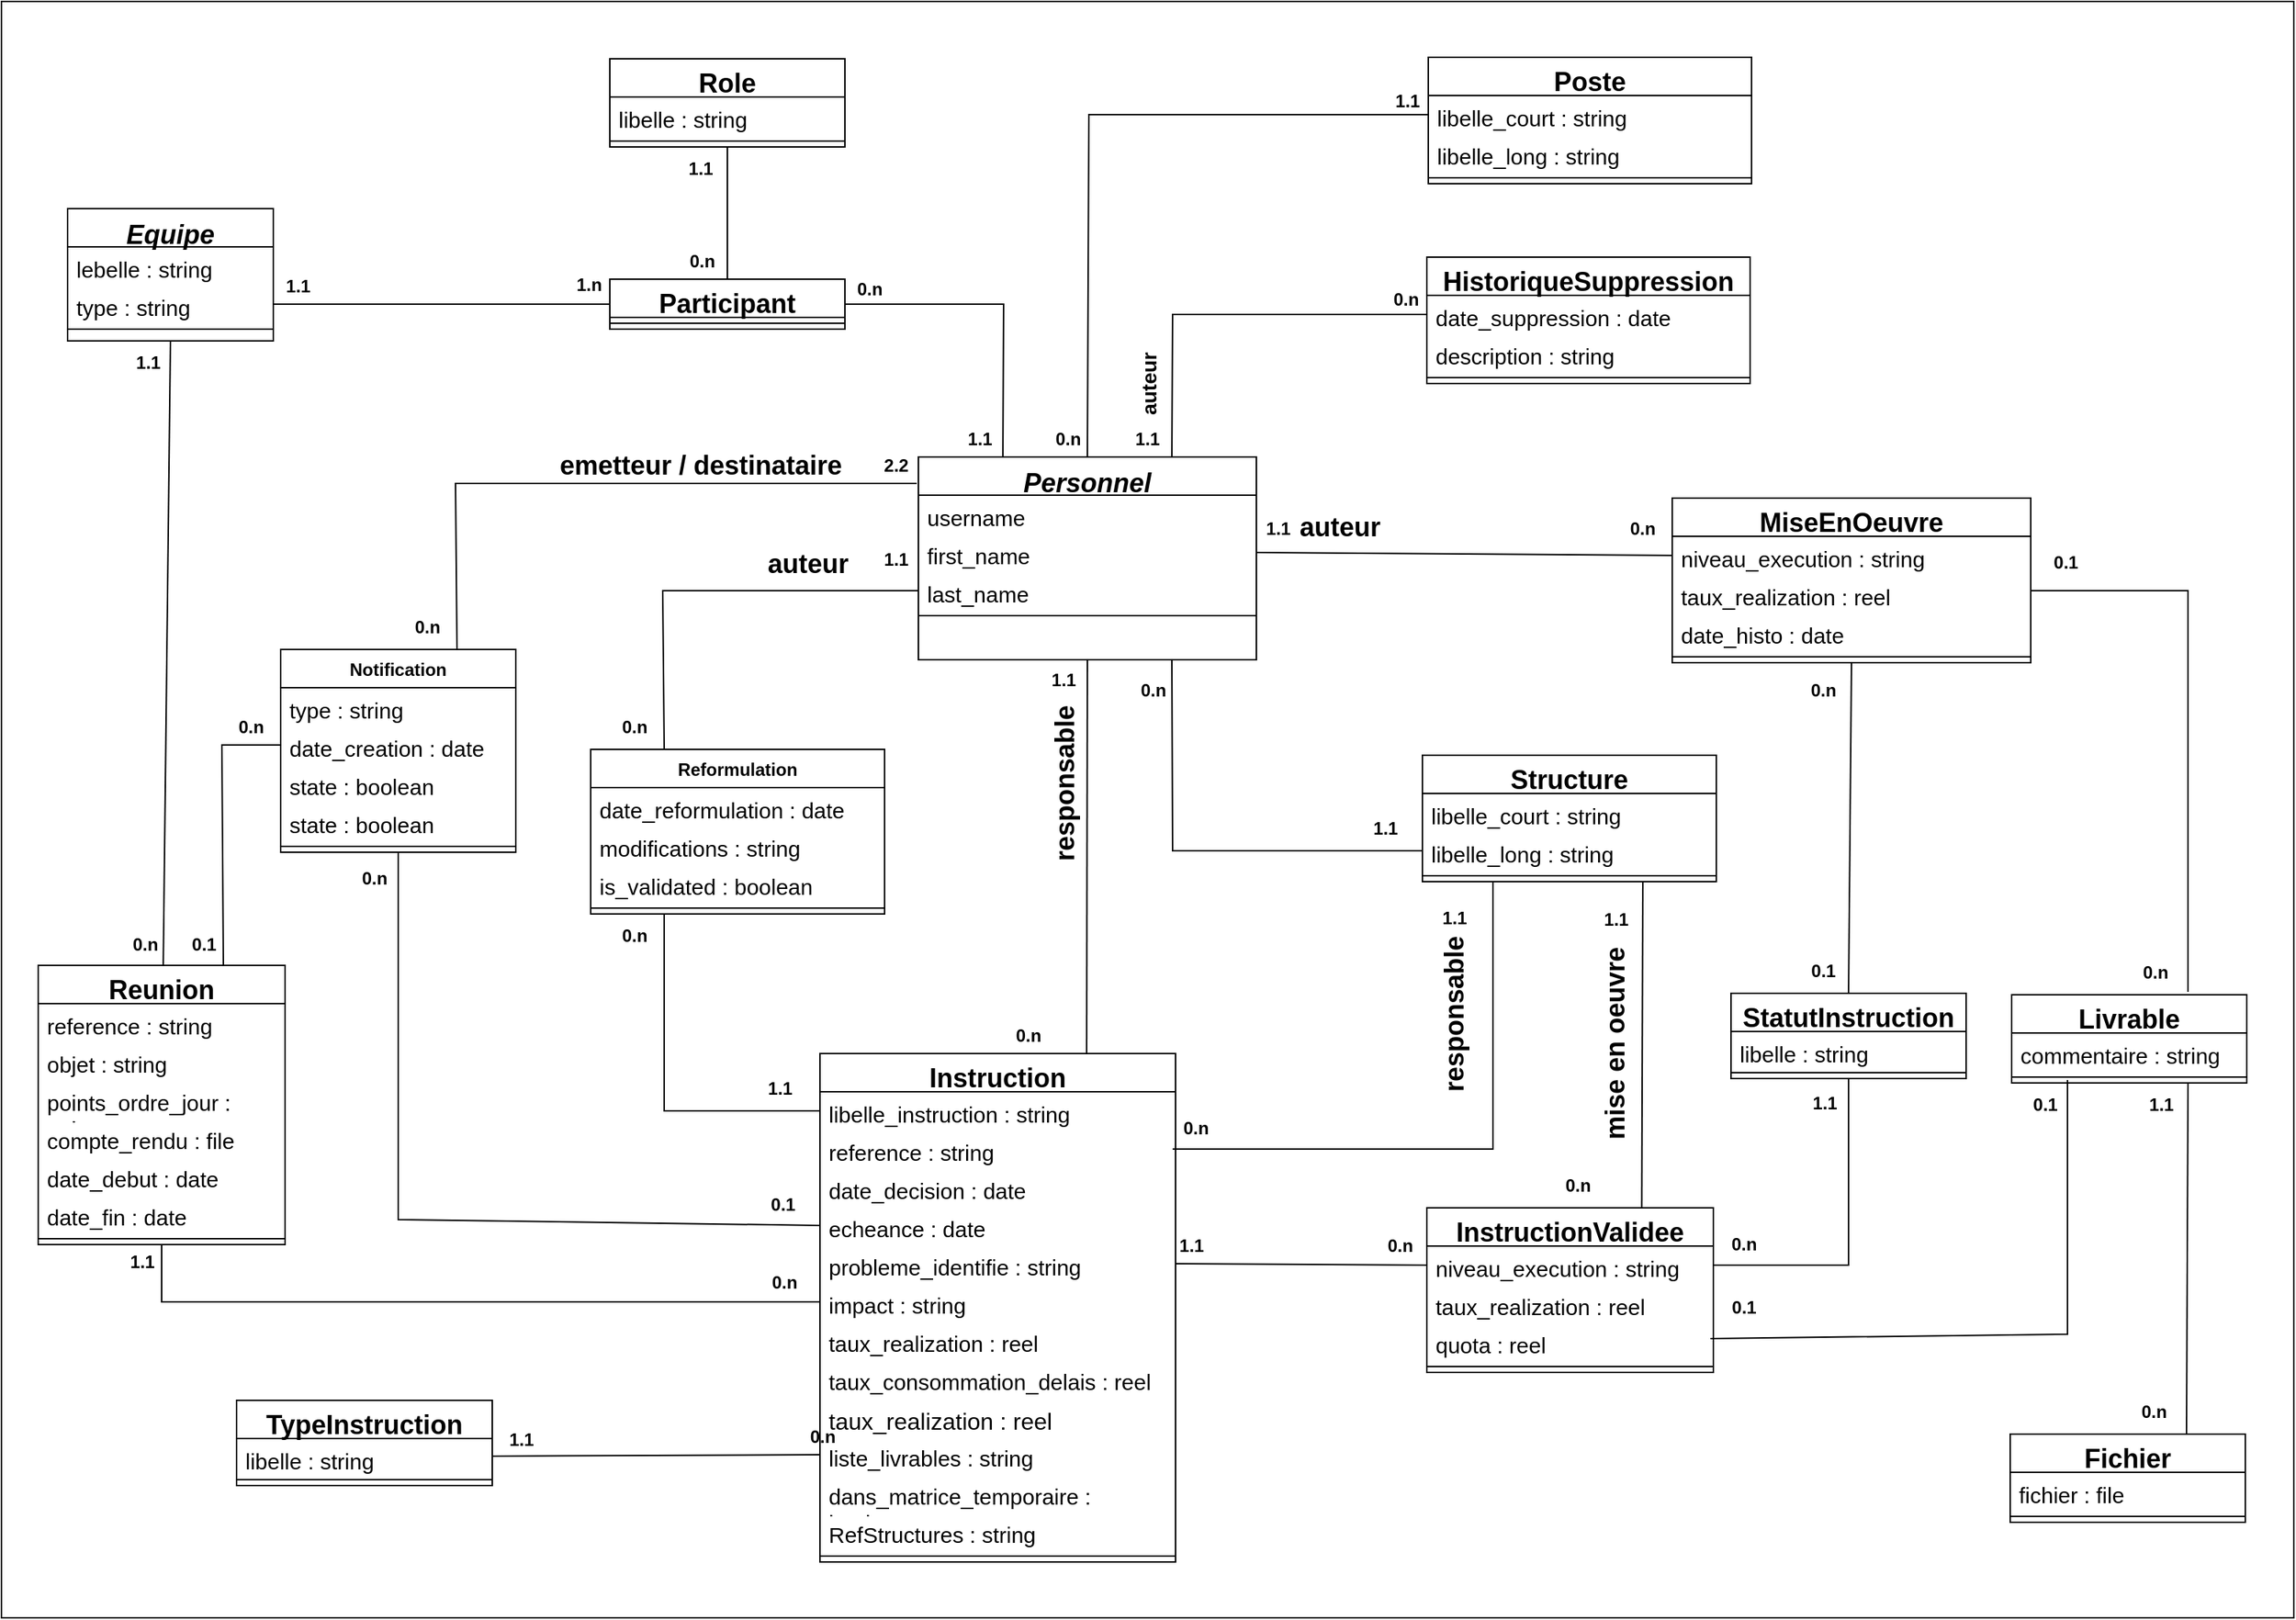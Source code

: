 <mxfile version="24.7.17">
  <diagram id="C5RBs43oDa-KdzZeNtuy" name="Page-1">
    <mxGraphModel dx="809" dy="453" grid="1" gridSize="10" guides="1" tooltips="1" connect="1" arrows="1" fold="1" page="1" pageScale="1" pageWidth="3300" pageHeight="4681" math="0" shadow="0">
      <root>
        <mxCell id="WIyWlLk6GJQsqaUBKTNV-0" />
        <mxCell id="WIyWlLk6GJQsqaUBKTNV-1" parent="WIyWlLk6GJQsqaUBKTNV-0" />
        <mxCell id="-a_JBFkdTe1gn5dEIn_v-35" value="" style="rounded=0;whiteSpace=wrap;html=1;" vertex="1" parent="WIyWlLk6GJQsqaUBKTNV-1">
          <mxGeometry x="780" y="220" width="1560" height="1100" as="geometry" />
        </mxCell>
        <mxCell id="-a_JBFkdTe1gn5dEIn_v-36" value="Personnel" style="swimlane;fontStyle=3;align=center;verticalAlign=top;childLayout=stackLayout;horizontal=1;startSize=26;horizontalStack=0;resizeParent=1;resizeLast=0;collapsible=1;marginBottom=0;rounded=0;shadow=0;strokeWidth=1;fontSize=18;" vertex="1" parent="WIyWlLk6GJQsqaUBKTNV-1">
          <mxGeometry x="1404" y="530" width="230" height="138" as="geometry">
            <mxRectangle x="230" y="140" width="160" height="26" as="alternateBounds" />
          </mxGeometry>
        </mxCell>
        <mxCell id="-a_JBFkdTe1gn5dEIn_v-37" value="username" style="text;align=left;verticalAlign=top;spacingLeft=4;spacingRight=4;overflow=hidden;rotatable=0;points=[[0,0.5],[1,0.5]];portConstraint=eastwest;fontSize=15;" vertex="1" parent="-a_JBFkdTe1gn5dEIn_v-36">
          <mxGeometry y="26" width="230" height="26" as="geometry" />
        </mxCell>
        <mxCell id="-a_JBFkdTe1gn5dEIn_v-38" value="first_name" style="text;align=left;verticalAlign=top;spacingLeft=4;spacingRight=4;overflow=hidden;rotatable=0;points=[[0,0.5],[1,0.5]];portConstraint=eastwest;rounded=0;shadow=0;html=0;fontSize=15;" vertex="1" parent="-a_JBFkdTe1gn5dEIn_v-36">
          <mxGeometry y="52" width="230" height="26" as="geometry" />
        </mxCell>
        <mxCell id="-a_JBFkdTe1gn5dEIn_v-39" value="last_name" style="text;align=left;verticalAlign=top;spacingLeft=4;spacingRight=4;overflow=hidden;rotatable=0;points=[[0,0.5],[1,0.5]];portConstraint=eastwest;rounded=0;shadow=0;html=0;fontSize=15;" vertex="1" parent="-a_JBFkdTe1gn5dEIn_v-36">
          <mxGeometry y="78" width="230" height="26" as="geometry" />
        </mxCell>
        <mxCell id="-a_JBFkdTe1gn5dEIn_v-40" value="" style="line;html=1;strokeWidth=1;align=left;verticalAlign=middle;spacingTop=-1;spacingLeft=3;spacingRight=3;rotatable=0;labelPosition=right;points=[];portConstraint=eastwest;" vertex="1" parent="-a_JBFkdTe1gn5dEIn_v-36">
          <mxGeometry y="104" width="230" height="8" as="geometry" />
        </mxCell>
        <mxCell id="-a_JBFkdTe1gn5dEIn_v-41" value="Equipe" style="swimlane;fontStyle=3;align=center;verticalAlign=top;childLayout=stackLayout;horizontal=1;startSize=26;horizontalStack=0;resizeParent=1;resizeLast=0;collapsible=1;marginBottom=0;rounded=0;shadow=0;strokeWidth=1;fontSize=18;" vertex="1" parent="WIyWlLk6GJQsqaUBKTNV-1">
          <mxGeometry x="825" y="361" width="140" height="90" as="geometry">
            <mxRectangle x="230" y="140" width="160" height="26" as="alternateBounds" />
          </mxGeometry>
        </mxCell>
        <mxCell id="-a_JBFkdTe1gn5dEIn_v-42" value="lebelle : string" style="text;align=left;verticalAlign=top;spacingLeft=4;spacingRight=4;overflow=hidden;rotatable=0;points=[[0,0.5],[1,0.5]];portConstraint=eastwest;fontSize=15;" vertex="1" parent="-a_JBFkdTe1gn5dEIn_v-41">
          <mxGeometry y="26" width="140" height="26" as="geometry" />
        </mxCell>
        <mxCell id="-a_JBFkdTe1gn5dEIn_v-43" value="type : string" style="text;align=left;verticalAlign=top;spacingLeft=4;spacingRight=4;overflow=hidden;rotatable=0;points=[[0,0.5],[1,0.5]];portConstraint=eastwest;rounded=0;shadow=0;html=0;fontSize=15;" vertex="1" parent="-a_JBFkdTe1gn5dEIn_v-41">
          <mxGeometry y="52" width="140" height="26" as="geometry" />
        </mxCell>
        <mxCell id="-a_JBFkdTe1gn5dEIn_v-44" value="" style="line;html=1;strokeWidth=1;align=left;verticalAlign=middle;spacingTop=-1;spacingLeft=3;spacingRight=3;rotatable=0;labelPosition=right;points=[];portConstraint=eastwest;" vertex="1" parent="-a_JBFkdTe1gn5dEIn_v-41">
          <mxGeometry y="78" width="140" height="8" as="geometry" />
        </mxCell>
        <mxCell id="-a_JBFkdTe1gn5dEIn_v-45" value="&lt;font style=&quot;font-size: 18px;&quot;&gt;Reunion&lt;/font&gt;" style="swimlane;fontStyle=1;align=center;verticalAlign=top;childLayout=stackLayout;horizontal=1;startSize=26;horizontalStack=0;resizeParent=1;resizeParentMax=0;resizeLast=0;collapsible=1;marginBottom=0;whiteSpace=wrap;html=1;" vertex="1" parent="WIyWlLk6GJQsqaUBKTNV-1">
          <mxGeometry x="805" y="876" width="168" height="190" as="geometry" />
        </mxCell>
        <mxCell id="-a_JBFkdTe1gn5dEIn_v-46" value="&lt;font style=&quot;font-size: 15px;&quot;&gt;reference : string&lt;/font&gt;" style="text;strokeColor=none;fillColor=none;align=left;verticalAlign=top;spacingLeft=4;spacingRight=4;overflow=hidden;rotatable=0;points=[[0,0.5],[1,0.5]];portConstraint=eastwest;whiteSpace=wrap;html=1;" vertex="1" parent="-a_JBFkdTe1gn5dEIn_v-45">
          <mxGeometry y="26" width="168" height="26" as="geometry" />
        </mxCell>
        <mxCell id="-a_JBFkdTe1gn5dEIn_v-47" value="&lt;font style=&quot;font-size: 15px;&quot;&gt;objet : string&lt;/font&gt;" style="text;strokeColor=none;fillColor=none;align=left;verticalAlign=top;spacingLeft=4;spacingRight=4;overflow=hidden;rotatable=0;points=[[0,0.5],[1,0.5]];portConstraint=eastwest;whiteSpace=wrap;html=1;" vertex="1" parent="-a_JBFkdTe1gn5dEIn_v-45">
          <mxGeometry y="52" width="168" height="26" as="geometry" />
        </mxCell>
        <mxCell id="-a_JBFkdTe1gn5dEIn_v-48" value="&lt;font style=&quot;font-size: 15px;&quot;&gt;points_ordre_jour : string&lt;/font&gt;" style="text;strokeColor=none;fillColor=none;align=left;verticalAlign=top;spacingLeft=4;spacingRight=4;overflow=hidden;rotatable=0;points=[[0,0.5],[1,0.5]];portConstraint=eastwest;whiteSpace=wrap;html=1;" vertex="1" parent="-a_JBFkdTe1gn5dEIn_v-45">
          <mxGeometry y="78" width="168" height="26" as="geometry" />
        </mxCell>
        <mxCell id="-a_JBFkdTe1gn5dEIn_v-49" value="&lt;font style=&quot;font-size: 15px;&quot;&gt;compte_rendu : file&lt;/font&gt;" style="text;strokeColor=none;fillColor=none;align=left;verticalAlign=top;spacingLeft=4;spacingRight=4;overflow=hidden;rotatable=0;points=[[0,0.5],[1,0.5]];portConstraint=eastwest;whiteSpace=wrap;html=1;" vertex="1" parent="-a_JBFkdTe1gn5dEIn_v-45">
          <mxGeometry y="104" width="168" height="26" as="geometry" />
        </mxCell>
        <mxCell id="-a_JBFkdTe1gn5dEIn_v-50" value="&lt;font style=&quot;font-size: 15px;&quot;&gt;date_debut : date&lt;/font&gt;" style="text;strokeColor=none;fillColor=none;align=left;verticalAlign=top;spacingLeft=4;spacingRight=4;overflow=hidden;rotatable=0;points=[[0,0.5],[1,0.5]];portConstraint=eastwest;whiteSpace=wrap;html=1;" vertex="1" parent="-a_JBFkdTe1gn5dEIn_v-45">
          <mxGeometry y="130" width="168" height="26" as="geometry" />
        </mxCell>
        <mxCell id="-a_JBFkdTe1gn5dEIn_v-51" value="&lt;font style=&quot;font-size: 15px;&quot;&gt;date_fin : date&lt;/font&gt;" style="text;strokeColor=none;fillColor=none;align=left;verticalAlign=top;spacingLeft=4;spacingRight=4;overflow=hidden;rotatable=0;points=[[0,0.5],[1,0.5]];portConstraint=eastwest;whiteSpace=wrap;html=1;" vertex="1" parent="-a_JBFkdTe1gn5dEIn_v-45">
          <mxGeometry y="156" width="168" height="26" as="geometry" />
        </mxCell>
        <mxCell id="-a_JBFkdTe1gn5dEIn_v-52" value="" style="line;strokeWidth=1;fillColor=none;align=left;verticalAlign=middle;spacingTop=-1;spacingLeft=3;spacingRight=3;rotatable=0;labelPosition=right;points=[];portConstraint=eastwest;strokeColor=inherit;" vertex="1" parent="-a_JBFkdTe1gn5dEIn_v-45">
          <mxGeometry y="182" width="168" height="8" as="geometry" />
        </mxCell>
        <mxCell id="-a_JBFkdTe1gn5dEIn_v-53" value="&lt;font style=&quot;font-size: 18px;&quot;&gt;TypeInstruction&lt;/font&gt;" style="swimlane;fontStyle=1;align=center;verticalAlign=top;childLayout=stackLayout;horizontal=1;startSize=26;horizontalStack=0;resizeParent=1;resizeParentMax=0;resizeLast=0;collapsible=1;marginBottom=0;whiteSpace=wrap;html=1;" vertex="1" parent="WIyWlLk6GJQsqaUBKTNV-1">
          <mxGeometry x="940" y="1172" width="174" height="58" as="geometry" />
        </mxCell>
        <mxCell id="-a_JBFkdTe1gn5dEIn_v-54" value="&lt;font style=&quot;font-size: 15px;&quot;&gt;libelle : string&lt;/font&gt;" style="text;strokeColor=none;fillColor=none;align=left;verticalAlign=top;spacingLeft=4;spacingRight=4;overflow=hidden;rotatable=0;points=[[0,0.5],[1,0.5]];portConstraint=eastwest;whiteSpace=wrap;html=1;" vertex="1" parent="-a_JBFkdTe1gn5dEIn_v-53">
          <mxGeometry y="26" width="174" height="24" as="geometry" />
        </mxCell>
        <mxCell id="-a_JBFkdTe1gn5dEIn_v-55" value="" style="line;strokeWidth=1;fillColor=none;align=left;verticalAlign=middle;spacingTop=-1;spacingLeft=3;spacingRight=3;rotatable=0;labelPosition=right;points=[];portConstraint=eastwest;strokeColor=inherit;" vertex="1" parent="-a_JBFkdTe1gn5dEIn_v-53">
          <mxGeometry y="50" width="174" height="8" as="geometry" />
        </mxCell>
        <mxCell id="-a_JBFkdTe1gn5dEIn_v-56" value="&lt;font style=&quot;font-size: 18px;&quot;&gt;StatutInstruction&lt;/font&gt;" style="swimlane;fontStyle=1;align=center;verticalAlign=top;childLayout=stackLayout;horizontal=1;startSize=26;horizontalStack=0;resizeParent=1;resizeParentMax=0;resizeLast=0;collapsible=1;marginBottom=0;whiteSpace=wrap;html=1;" vertex="1" parent="WIyWlLk6GJQsqaUBKTNV-1">
          <mxGeometry x="1957" y="895" width="160" height="58" as="geometry" />
        </mxCell>
        <mxCell id="-a_JBFkdTe1gn5dEIn_v-57" value="&lt;font style=&quot;font-size: 15px;&quot;&gt;libelle : string&lt;/font&gt;" style="text;strokeColor=none;fillColor=none;align=left;verticalAlign=top;spacingLeft=4;spacingRight=4;overflow=hidden;rotatable=0;points=[[0,0.5],[1,0.5]];portConstraint=eastwest;whiteSpace=wrap;html=1;" vertex="1" parent="-a_JBFkdTe1gn5dEIn_v-56">
          <mxGeometry y="26" width="160" height="24" as="geometry" />
        </mxCell>
        <mxCell id="-a_JBFkdTe1gn5dEIn_v-58" value="" style="line;strokeWidth=1;fillColor=none;align=left;verticalAlign=middle;spacingTop=-1;spacingLeft=3;spacingRight=3;rotatable=0;labelPosition=right;points=[];portConstraint=eastwest;strokeColor=inherit;" vertex="1" parent="-a_JBFkdTe1gn5dEIn_v-56">
          <mxGeometry y="50" width="160" height="8" as="geometry" />
        </mxCell>
        <mxCell id="-a_JBFkdTe1gn5dEIn_v-59" value="Notification" style="swimlane;fontStyle=1;align=center;verticalAlign=top;childLayout=stackLayout;horizontal=1;startSize=26;horizontalStack=0;resizeParent=1;resizeParentMax=0;resizeLast=0;collapsible=1;marginBottom=0;whiteSpace=wrap;html=1;" vertex="1" parent="WIyWlLk6GJQsqaUBKTNV-1">
          <mxGeometry x="970" y="661" width="160" height="138" as="geometry" />
        </mxCell>
        <mxCell id="-a_JBFkdTe1gn5dEIn_v-60" value="&lt;font style=&quot;font-size: 15px;&quot;&gt;type : string&lt;/font&gt;" style="text;strokeColor=none;fillColor=none;align=left;verticalAlign=top;spacingLeft=4;spacingRight=4;overflow=hidden;rotatable=0;points=[[0,0.5],[1,0.5]];portConstraint=eastwest;whiteSpace=wrap;html=1;" vertex="1" parent="-a_JBFkdTe1gn5dEIn_v-59">
          <mxGeometry y="26" width="160" height="26" as="geometry" />
        </mxCell>
        <mxCell id="-a_JBFkdTe1gn5dEIn_v-61" value="&lt;font style=&quot;font-size: 15px;&quot;&gt;date_creation : date&lt;/font&gt;" style="text;strokeColor=none;fillColor=none;align=left;verticalAlign=top;spacingLeft=4;spacingRight=4;overflow=hidden;rotatable=0;points=[[0,0.5],[1,0.5]];portConstraint=eastwest;whiteSpace=wrap;html=1;" vertex="1" parent="-a_JBFkdTe1gn5dEIn_v-59">
          <mxGeometry y="52" width="160" height="26" as="geometry" />
        </mxCell>
        <mxCell id="-a_JBFkdTe1gn5dEIn_v-62" value="&lt;font style=&quot;font-size: 15px;&quot;&gt;state : boolean&lt;/font&gt;" style="text;strokeColor=none;fillColor=none;align=left;verticalAlign=top;spacingLeft=4;spacingRight=4;overflow=hidden;rotatable=0;points=[[0,0.5],[1,0.5]];portConstraint=eastwest;whiteSpace=wrap;html=1;" vertex="1" parent="-a_JBFkdTe1gn5dEIn_v-59">
          <mxGeometry y="78" width="160" height="26" as="geometry" />
        </mxCell>
        <mxCell id="-a_JBFkdTe1gn5dEIn_v-63" value="&lt;font style=&quot;font-size: 15px;&quot;&gt;state : boolean&lt;/font&gt;" style="text;strokeColor=none;fillColor=none;align=left;verticalAlign=top;spacingLeft=4;spacingRight=4;overflow=hidden;rotatable=0;points=[[0,0.5],[1,0.5]];portConstraint=eastwest;whiteSpace=wrap;html=1;" vertex="1" parent="-a_JBFkdTe1gn5dEIn_v-59">
          <mxGeometry y="104" width="160" height="26" as="geometry" />
        </mxCell>
        <mxCell id="-a_JBFkdTe1gn5dEIn_v-64" value="" style="line;strokeWidth=1;fillColor=none;align=left;verticalAlign=middle;spacingTop=-1;spacingLeft=3;spacingRight=3;rotatable=0;labelPosition=right;points=[];portConstraint=eastwest;strokeColor=inherit;" vertex="1" parent="-a_JBFkdTe1gn5dEIn_v-59">
          <mxGeometry y="130" width="160" height="8" as="geometry" />
        </mxCell>
        <mxCell id="-a_JBFkdTe1gn5dEIn_v-65" value="Reformulation" style="swimlane;fontStyle=1;align=center;verticalAlign=top;childLayout=stackLayout;horizontal=1;startSize=26;horizontalStack=0;resizeParent=1;resizeParentMax=0;resizeLast=0;collapsible=1;marginBottom=0;whiteSpace=wrap;html=1;" vertex="1" parent="WIyWlLk6GJQsqaUBKTNV-1">
          <mxGeometry x="1181" y="729" width="200" height="112" as="geometry" />
        </mxCell>
        <mxCell id="-a_JBFkdTe1gn5dEIn_v-66" value="&lt;font style=&quot;font-size: 15px;&quot;&gt;date_reformulation : date&lt;/font&gt;" style="text;strokeColor=none;fillColor=none;align=left;verticalAlign=top;spacingLeft=4;spacingRight=4;overflow=hidden;rotatable=0;points=[[0,0.5],[1,0.5]];portConstraint=eastwest;whiteSpace=wrap;html=1;" vertex="1" parent="-a_JBFkdTe1gn5dEIn_v-65">
          <mxGeometry y="26" width="200" height="26" as="geometry" />
        </mxCell>
        <mxCell id="-a_JBFkdTe1gn5dEIn_v-67" value="&lt;font style=&quot;font-size: 15px;&quot;&gt;modifications : string&lt;/font&gt;" style="text;strokeColor=none;fillColor=none;align=left;verticalAlign=top;spacingLeft=4;spacingRight=4;overflow=hidden;rotatable=0;points=[[0,0.5],[1,0.5]];portConstraint=eastwest;whiteSpace=wrap;html=1;" vertex="1" parent="-a_JBFkdTe1gn5dEIn_v-65">
          <mxGeometry y="52" width="200" height="26" as="geometry" />
        </mxCell>
        <mxCell id="-a_JBFkdTe1gn5dEIn_v-68" value="&lt;font style=&quot;font-size: 15px;&quot;&gt;is_validated : boolean&lt;/font&gt;" style="text;strokeColor=none;fillColor=none;align=left;verticalAlign=top;spacingLeft=4;spacingRight=4;overflow=hidden;rotatable=0;points=[[0,0.5],[1,0.5]];portConstraint=eastwest;whiteSpace=wrap;html=1;" vertex="1" parent="-a_JBFkdTe1gn5dEIn_v-65">
          <mxGeometry y="78" width="200" height="26" as="geometry" />
        </mxCell>
        <mxCell id="-a_JBFkdTe1gn5dEIn_v-69" value="" style="line;strokeWidth=1;fillColor=none;align=left;verticalAlign=middle;spacingTop=-1;spacingLeft=3;spacingRight=3;rotatable=0;labelPosition=right;points=[];portConstraint=eastwest;strokeColor=inherit;" vertex="1" parent="-a_JBFkdTe1gn5dEIn_v-65">
          <mxGeometry y="104" width="200" height="8" as="geometry" />
        </mxCell>
        <mxCell id="-a_JBFkdTe1gn5dEIn_v-70" value="&lt;font style=&quot;font-size: 18px;&quot;&gt;Instruction&lt;/font&gt;" style="swimlane;fontStyle=1;align=center;verticalAlign=top;childLayout=stackLayout;horizontal=1;startSize=26;horizontalStack=0;resizeParent=1;resizeParentMax=0;resizeLast=0;collapsible=1;marginBottom=0;whiteSpace=wrap;html=1;" vertex="1" parent="WIyWlLk6GJQsqaUBKTNV-1">
          <mxGeometry x="1337" y="936" width="242" height="346" as="geometry" />
        </mxCell>
        <mxCell id="-a_JBFkdTe1gn5dEIn_v-71" value="&lt;font style=&quot;font-size: 15px;&quot;&gt;libelle_instruction : string&lt;/font&gt;" style="text;strokeColor=none;fillColor=none;align=left;verticalAlign=top;spacingLeft=4;spacingRight=4;overflow=hidden;rotatable=0;points=[[0,0.5],[1,0.5]];portConstraint=eastwest;whiteSpace=wrap;html=1;" vertex="1" parent="-a_JBFkdTe1gn5dEIn_v-70">
          <mxGeometry y="26" width="242" height="26" as="geometry" />
        </mxCell>
        <mxCell id="-a_JBFkdTe1gn5dEIn_v-72" value="&lt;font style=&quot;font-size: 15px;&quot;&gt;reference : string&lt;/font&gt;" style="text;strokeColor=none;fillColor=none;align=left;verticalAlign=top;spacingLeft=4;spacingRight=4;overflow=hidden;rotatable=0;points=[[0,0.5],[1,0.5]];portConstraint=eastwest;whiteSpace=wrap;html=1;" vertex="1" parent="-a_JBFkdTe1gn5dEIn_v-70">
          <mxGeometry y="52" width="242" height="26" as="geometry" />
        </mxCell>
        <mxCell id="-a_JBFkdTe1gn5dEIn_v-73" value="&lt;font style=&quot;font-size: 15px;&quot;&gt;date_decision : date&lt;/font&gt;" style="text;strokeColor=none;fillColor=none;align=left;verticalAlign=top;spacingLeft=4;spacingRight=4;overflow=hidden;rotatable=0;points=[[0,0.5],[1,0.5]];portConstraint=eastwest;whiteSpace=wrap;html=1;" vertex="1" parent="-a_JBFkdTe1gn5dEIn_v-70">
          <mxGeometry y="78" width="242" height="26" as="geometry" />
        </mxCell>
        <mxCell id="-a_JBFkdTe1gn5dEIn_v-74" value="&lt;font style=&quot;font-size: 15px;&quot;&gt;echeance : date&lt;/font&gt;" style="text;strokeColor=none;fillColor=none;align=left;verticalAlign=top;spacingLeft=4;spacingRight=4;overflow=hidden;rotatable=0;points=[[0,0.5],[1,0.5]];portConstraint=eastwest;whiteSpace=wrap;html=1;" vertex="1" parent="-a_JBFkdTe1gn5dEIn_v-70">
          <mxGeometry y="104" width="242" height="26" as="geometry" />
        </mxCell>
        <mxCell id="-a_JBFkdTe1gn5dEIn_v-75" value="&lt;font style=&quot;font-size: 15px;&quot;&gt;probleme_identifie : string&lt;/font&gt;" style="text;strokeColor=none;fillColor=none;align=left;verticalAlign=top;spacingLeft=4;spacingRight=4;overflow=hidden;rotatable=0;points=[[0,0.5],[1,0.5]];portConstraint=eastwest;whiteSpace=wrap;html=1;" vertex="1" parent="-a_JBFkdTe1gn5dEIn_v-70">
          <mxGeometry y="130" width="242" height="26" as="geometry" />
        </mxCell>
        <mxCell id="-a_JBFkdTe1gn5dEIn_v-76" value="&lt;font style=&quot;font-size: 15px;&quot;&gt;impact : string&lt;/font&gt;" style="text;strokeColor=none;fillColor=none;align=left;verticalAlign=top;spacingLeft=4;spacingRight=4;overflow=hidden;rotatable=0;points=[[0,0.5],[1,0.5]];portConstraint=eastwest;whiteSpace=wrap;html=1;" vertex="1" parent="-a_JBFkdTe1gn5dEIn_v-70">
          <mxGeometry y="156" width="242" height="26" as="geometry" />
        </mxCell>
        <mxCell id="-a_JBFkdTe1gn5dEIn_v-77" value="&lt;font style=&quot;font-size: 15px;&quot;&gt;taux_realization : reel&lt;/font&gt;" style="text;strokeColor=none;fillColor=none;align=left;verticalAlign=top;spacingLeft=4;spacingRight=4;overflow=hidden;rotatable=0;points=[[0,0.5],[1,0.5]];portConstraint=eastwest;whiteSpace=wrap;html=1;" vertex="1" parent="-a_JBFkdTe1gn5dEIn_v-70">
          <mxGeometry y="182" width="242" height="26" as="geometry" />
        </mxCell>
        <mxCell id="-a_JBFkdTe1gn5dEIn_v-78" value="&lt;font style=&quot;font-size: 15px;&quot;&gt;taux_consommation_delais : reel&lt;/font&gt;" style="text;strokeColor=none;fillColor=none;align=left;verticalAlign=top;spacingLeft=4;spacingRight=4;overflow=hidden;rotatable=0;points=[[0,0.5],[1,0.5]];portConstraint=eastwest;whiteSpace=wrap;html=1;" vertex="1" parent="-a_JBFkdTe1gn5dEIn_v-70">
          <mxGeometry y="208" width="242" height="26" as="geometry" />
        </mxCell>
        <mxCell id="-a_JBFkdTe1gn5dEIn_v-79" value="&lt;font style=&quot;font-size: 16px;&quot;&gt;taux_realization : reel&lt;/font&gt;" style="text;strokeColor=none;fillColor=none;align=left;verticalAlign=top;spacingLeft=4;spacingRight=4;overflow=hidden;rotatable=0;points=[[0,0.5],[1,0.5]];portConstraint=eastwest;whiteSpace=wrap;html=1;" vertex="1" parent="-a_JBFkdTe1gn5dEIn_v-70">
          <mxGeometry y="234" width="242" height="26" as="geometry" />
        </mxCell>
        <mxCell id="-a_JBFkdTe1gn5dEIn_v-80" value="&lt;font style=&quot;font-size: 15px;&quot;&gt;liste_livrables : string&lt;/font&gt;" style="text;strokeColor=none;fillColor=none;align=left;verticalAlign=top;spacingLeft=4;spacingRight=4;overflow=hidden;rotatable=0;points=[[0,0.5],[1,0.5]];portConstraint=eastwest;whiteSpace=wrap;html=1;" vertex="1" parent="-a_JBFkdTe1gn5dEIn_v-70">
          <mxGeometry y="260" width="242" height="26" as="geometry" />
        </mxCell>
        <mxCell id="-a_JBFkdTe1gn5dEIn_v-81" value="&lt;font style=&quot;font-size: 15px;&quot;&gt;dans_matrice_temporaire : boolean&lt;/font&gt;" style="text;strokeColor=none;fillColor=none;align=left;verticalAlign=top;spacingLeft=4;spacingRight=4;overflow=hidden;rotatable=0;points=[[0,0.5],[1,0.5]];portConstraint=eastwest;whiteSpace=wrap;html=1;" vertex="1" parent="-a_JBFkdTe1gn5dEIn_v-70">
          <mxGeometry y="286" width="242" height="26" as="geometry" />
        </mxCell>
        <mxCell id="-a_JBFkdTe1gn5dEIn_v-82" value="&lt;font style=&quot;font-size: 15px;&quot;&gt;RefStructures : string&lt;/font&gt;" style="text;strokeColor=none;fillColor=none;align=left;verticalAlign=top;spacingLeft=4;spacingRight=4;overflow=hidden;rotatable=0;points=[[0,0.5],[1,0.5]];portConstraint=eastwest;whiteSpace=wrap;html=1;" vertex="1" parent="-a_JBFkdTe1gn5dEIn_v-70">
          <mxGeometry y="312" width="242" height="26" as="geometry" />
        </mxCell>
        <mxCell id="-a_JBFkdTe1gn5dEIn_v-83" value="" style="line;strokeWidth=1;fillColor=none;align=left;verticalAlign=middle;spacingTop=-1;spacingLeft=3;spacingRight=3;rotatable=0;labelPosition=right;points=[];portConstraint=eastwest;strokeColor=inherit;" vertex="1" parent="-a_JBFkdTe1gn5dEIn_v-70">
          <mxGeometry y="338" width="242" height="8" as="geometry" />
        </mxCell>
        <mxCell id="-a_JBFkdTe1gn5dEIn_v-84" value="&lt;font style=&quot;font-size: 18px;&quot;&gt;MiseEnOeuvre&lt;/font&gt;" style="swimlane;fontStyle=1;align=center;verticalAlign=top;childLayout=stackLayout;horizontal=1;startSize=26;horizontalStack=0;resizeParent=1;resizeParentMax=0;resizeLast=0;collapsible=1;marginBottom=0;whiteSpace=wrap;html=1;" vertex="1" parent="WIyWlLk6GJQsqaUBKTNV-1">
          <mxGeometry x="1917" y="558" width="244" height="112" as="geometry" />
        </mxCell>
        <mxCell id="-a_JBFkdTe1gn5dEIn_v-85" value="&lt;font style=&quot;font-size: 15px;&quot;&gt;niveau_execution : string&lt;/font&gt;" style="text;strokeColor=none;fillColor=none;align=left;verticalAlign=top;spacingLeft=4;spacingRight=4;overflow=hidden;rotatable=0;points=[[0,0.5],[1,0.5]];portConstraint=eastwest;whiteSpace=wrap;html=1;" vertex="1" parent="-a_JBFkdTe1gn5dEIn_v-84">
          <mxGeometry y="26" width="244" height="26" as="geometry" />
        </mxCell>
        <mxCell id="-a_JBFkdTe1gn5dEIn_v-86" value="&lt;font style=&quot;font-size: 15px;&quot;&gt;taux_realization : reel&lt;/font&gt;" style="text;strokeColor=none;fillColor=none;align=left;verticalAlign=top;spacingLeft=4;spacingRight=4;overflow=hidden;rotatable=0;points=[[0,0.5],[1,0.5]];portConstraint=eastwest;whiteSpace=wrap;html=1;" vertex="1" parent="-a_JBFkdTe1gn5dEIn_v-84">
          <mxGeometry y="52" width="244" height="26" as="geometry" />
        </mxCell>
        <mxCell id="-a_JBFkdTe1gn5dEIn_v-87" value="&lt;font style=&quot;font-size: 15px;&quot;&gt;date_histo : date&lt;/font&gt;" style="text;strokeColor=none;fillColor=none;align=left;verticalAlign=top;spacingLeft=4;spacingRight=4;overflow=hidden;rotatable=0;points=[[0,0.5],[1,0.5]];portConstraint=eastwest;whiteSpace=wrap;html=1;" vertex="1" parent="-a_JBFkdTe1gn5dEIn_v-84">
          <mxGeometry y="78" width="244" height="26" as="geometry" />
        </mxCell>
        <mxCell id="-a_JBFkdTe1gn5dEIn_v-88" value="" style="line;strokeWidth=1;fillColor=none;align=left;verticalAlign=middle;spacingTop=-1;spacingLeft=3;spacingRight=3;rotatable=0;labelPosition=right;points=[];portConstraint=eastwest;strokeColor=inherit;" vertex="1" parent="-a_JBFkdTe1gn5dEIn_v-84">
          <mxGeometry y="104" width="244" height="8" as="geometry" />
        </mxCell>
        <mxCell id="-a_JBFkdTe1gn5dEIn_v-89" value="&lt;font style=&quot;font-size: 18px;&quot;&gt;InstructionValidee&lt;/font&gt;" style="swimlane;fontStyle=1;align=center;verticalAlign=top;childLayout=stackLayout;horizontal=1;startSize=26;horizontalStack=0;resizeParent=1;resizeParentMax=0;resizeLast=0;collapsible=1;marginBottom=0;whiteSpace=wrap;html=1;" vertex="1" parent="WIyWlLk6GJQsqaUBKTNV-1">
          <mxGeometry x="1750" y="1041" width="195" height="112" as="geometry" />
        </mxCell>
        <mxCell id="-a_JBFkdTe1gn5dEIn_v-90" value="&lt;font style=&quot;font-size: 15px;&quot;&gt;niveau_execution : string&lt;/font&gt;" style="text;strokeColor=none;fillColor=none;align=left;verticalAlign=top;spacingLeft=4;spacingRight=4;overflow=hidden;rotatable=0;points=[[0,0.5],[1,0.5]];portConstraint=eastwest;whiteSpace=wrap;html=1;" vertex="1" parent="-a_JBFkdTe1gn5dEIn_v-89">
          <mxGeometry y="26" width="195" height="26" as="geometry" />
        </mxCell>
        <mxCell id="-a_JBFkdTe1gn5dEIn_v-91" value="&lt;font style=&quot;font-size: 15px;&quot;&gt;taux_realization : reel&lt;/font&gt;" style="text;strokeColor=none;fillColor=none;align=left;verticalAlign=top;spacingLeft=4;spacingRight=4;overflow=hidden;rotatable=0;points=[[0,0.5],[1,0.5]];portConstraint=eastwest;whiteSpace=wrap;html=1;" vertex="1" parent="-a_JBFkdTe1gn5dEIn_v-89">
          <mxGeometry y="52" width="195" height="26" as="geometry" />
        </mxCell>
        <mxCell id="-a_JBFkdTe1gn5dEIn_v-92" value="&lt;font style=&quot;font-size: 15px;&quot;&gt;quota : reel&lt;/font&gt;" style="text;strokeColor=none;fillColor=none;align=left;verticalAlign=top;spacingLeft=4;spacingRight=4;overflow=hidden;rotatable=0;points=[[0,0.5],[1,0.5]];portConstraint=eastwest;whiteSpace=wrap;html=1;" vertex="1" parent="-a_JBFkdTe1gn5dEIn_v-89">
          <mxGeometry y="78" width="195" height="26" as="geometry" />
        </mxCell>
        <mxCell id="-a_JBFkdTe1gn5dEIn_v-93" value="" style="line;strokeWidth=1;fillColor=none;align=left;verticalAlign=middle;spacingTop=-1;spacingLeft=3;spacingRight=3;rotatable=0;labelPosition=right;points=[];portConstraint=eastwest;strokeColor=inherit;" vertex="1" parent="-a_JBFkdTe1gn5dEIn_v-89">
          <mxGeometry y="104" width="195" height="8" as="geometry" />
        </mxCell>
        <mxCell id="-a_JBFkdTe1gn5dEIn_v-94" value="&lt;font style=&quot;font-size: 18px;&quot;&gt;Participant&lt;/font&gt;" style="swimlane;fontStyle=1;align=center;verticalAlign=top;childLayout=stackLayout;horizontal=1;startSize=26;horizontalStack=0;resizeParent=1;resizeParentMax=0;resizeLast=0;collapsible=1;marginBottom=0;whiteSpace=wrap;html=1;" vertex="1" parent="WIyWlLk6GJQsqaUBKTNV-1">
          <mxGeometry x="1194" y="409" width="160" height="34" as="geometry" />
        </mxCell>
        <mxCell id="-a_JBFkdTe1gn5dEIn_v-95" value="" style="line;strokeWidth=1;fillColor=none;align=left;verticalAlign=middle;spacingTop=-1;spacingLeft=3;spacingRight=3;rotatable=0;labelPosition=right;points=[];portConstraint=eastwest;strokeColor=inherit;" vertex="1" parent="-a_JBFkdTe1gn5dEIn_v-94">
          <mxGeometry y="26" width="160" height="8" as="geometry" />
        </mxCell>
        <mxCell id="-a_JBFkdTe1gn5dEIn_v-96" value="&lt;font style=&quot;font-size: 18px;&quot;&gt;Role&lt;/font&gt;" style="swimlane;fontStyle=1;align=center;verticalAlign=top;childLayout=stackLayout;horizontal=1;startSize=26;horizontalStack=0;resizeParent=1;resizeParentMax=0;resizeLast=0;collapsible=1;marginBottom=0;whiteSpace=wrap;html=1;" vertex="1" parent="WIyWlLk6GJQsqaUBKTNV-1">
          <mxGeometry x="1194" y="259" width="160" height="60" as="geometry" />
        </mxCell>
        <mxCell id="-a_JBFkdTe1gn5dEIn_v-97" value="&lt;font style=&quot;font-size: 15px;&quot;&gt;libelle : string&lt;/font&gt;" style="text;strokeColor=none;fillColor=none;align=left;verticalAlign=top;spacingLeft=4;spacingRight=4;overflow=hidden;rotatable=0;points=[[0,0.5],[1,0.5]];portConstraint=eastwest;whiteSpace=wrap;html=1;" vertex="1" parent="-a_JBFkdTe1gn5dEIn_v-96">
          <mxGeometry y="26" width="160" height="26" as="geometry" />
        </mxCell>
        <mxCell id="-a_JBFkdTe1gn5dEIn_v-98" value="" style="line;strokeWidth=1;fillColor=none;align=left;verticalAlign=middle;spacingTop=-1;spacingLeft=3;spacingRight=3;rotatable=0;labelPosition=right;points=[];portConstraint=eastwest;strokeColor=inherit;" vertex="1" parent="-a_JBFkdTe1gn5dEIn_v-96">
          <mxGeometry y="52" width="160" height="8" as="geometry" />
        </mxCell>
        <mxCell id="-a_JBFkdTe1gn5dEIn_v-99" value="&lt;font style=&quot;font-size: 18px;&quot;&gt;Livrable&lt;/font&gt;" style="swimlane;fontStyle=1;align=center;verticalAlign=top;childLayout=stackLayout;horizontal=1;startSize=26;horizontalStack=0;resizeParent=1;resizeParentMax=0;resizeLast=0;collapsible=1;marginBottom=0;whiteSpace=wrap;html=1;" vertex="1" parent="WIyWlLk6GJQsqaUBKTNV-1">
          <mxGeometry x="2148" y="896" width="160" height="60" as="geometry" />
        </mxCell>
        <mxCell id="-a_JBFkdTe1gn5dEIn_v-100" value="&lt;font style=&quot;font-size: 15px;&quot;&gt;commentaire : string&lt;/font&gt;" style="text;strokeColor=none;fillColor=none;align=left;verticalAlign=top;spacingLeft=4;spacingRight=4;overflow=hidden;rotatable=0;points=[[0,0.5],[1,0.5]];portConstraint=eastwest;whiteSpace=wrap;html=1;" vertex="1" parent="-a_JBFkdTe1gn5dEIn_v-99">
          <mxGeometry y="26" width="160" height="26" as="geometry" />
        </mxCell>
        <mxCell id="-a_JBFkdTe1gn5dEIn_v-101" value="" style="line;strokeWidth=1;fillColor=none;align=left;verticalAlign=middle;spacingTop=-1;spacingLeft=3;spacingRight=3;rotatable=0;labelPosition=right;points=[];portConstraint=eastwest;strokeColor=inherit;" vertex="1" parent="-a_JBFkdTe1gn5dEIn_v-99">
          <mxGeometry y="52" width="160" height="8" as="geometry" />
        </mxCell>
        <mxCell id="-a_JBFkdTe1gn5dEIn_v-102" value="&lt;font style=&quot;font-size: 18px;&quot;&gt;Fichier&lt;/font&gt;" style="swimlane;fontStyle=1;align=center;verticalAlign=top;childLayout=stackLayout;horizontal=1;startSize=26;horizontalStack=0;resizeParent=1;resizeParentMax=0;resizeLast=0;collapsible=1;marginBottom=0;whiteSpace=wrap;html=1;" vertex="1" parent="WIyWlLk6GJQsqaUBKTNV-1">
          <mxGeometry x="2147" y="1195" width="160" height="60" as="geometry" />
        </mxCell>
        <mxCell id="-a_JBFkdTe1gn5dEIn_v-103" value="&lt;font style=&quot;font-size: 15px;&quot;&gt;fichier : file&lt;/font&gt;" style="text;strokeColor=none;fillColor=none;align=left;verticalAlign=top;spacingLeft=4;spacingRight=4;overflow=hidden;rotatable=0;points=[[0,0.5],[1,0.5]];portConstraint=eastwest;whiteSpace=wrap;html=1;" vertex="1" parent="-a_JBFkdTe1gn5dEIn_v-102">
          <mxGeometry y="26" width="160" height="26" as="geometry" />
        </mxCell>
        <mxCell id="-a_JBFkdTe1gn5dEIn_v-104" value="" style="line;strokeWidth=1;fillColor=none;align=left;verticalAlign=middle;spacingTop=-1;spacingLeft=3;spacingRight=3;rotatable=0;labelPosition=right;points=[];portConstraint=eastwest;strokeColor=inherit;" vertex="1" parent="-a_JBFkdTe1gn5dEIn_v-102">
          <mxGeometry y="52" width="160" height="8" as="geometry" />
        </mxCell>
        <mxCell id="-a_JBFkdTe1gn5dEIn_v-105" value="&lt;font style=&quot;font-size: 18px;&quot;&gt;Structure&lt;/font&gt;" style="swimlane;fontStyle=1;align=center;verticalAlign=top;childLayout=stackLayout;horizontal=1;startSize=26;horizontalStack=0;resizeParent=1;resizeParentMax=0;resizeLast=0;collapsible=1;marginBottom=0;whiteSpace=wrap;html=1;" vertex="1" parent="WIyWlLk6GJQsqaUBKTNV-1">
          <mxGeometry x="1747" y="733" width="200" height="86" as="geometry" />
        </mxCell>
        <mxCell id="-a_JBFkdTe1gn5dEIn_v-106" value="&lt;font style=&quot;font-size: 15px;&quot;&gt;libelle_court : string&lt;/font&gt;" style="text;strokeColor=none;fillColor=none;align=left;verticalAlign=top;spacingLeft=4;spacingRight=4;overflow=hidden;rotatable=0;points=[[0,0.5],[1,0.5]];portConstraint=eastwest;whiteSpace=wrap;html=1;" vertex="1" parent="-a_JBFkdTe1gn5dEIn_v-105">
          <mxGeometry y="26" width="200" height="26" as="geometry" />
        </mxCell>
        <mxCell id="-a_JBFkdTe1gn5dEIn_v-107" value="&lt;font style=&quot;font-size: 15px;&quot;&gt;libelle_long : string&lt;/font&gt;" style="text;strokeColor=none;fillColor=none;align=left;verticalAlign=top;spacingLeft=4;spacingRight=4;overflow=hidden;rotatable=0;points=[[0,0.5],[1,0.5]];portConstraint=eastwest;whiteSpace=wrap;html=1;" vertex="1" parent="-a_JBFkdTe1gn5dEIn_v-105">
          <mxGeometry y="52" width="200" height="26" as="geometry" />
        </mxCell>
        <mxCell id="-a_JBFkdTe1gn5dEIn_v-108" value="" style="line;strokeWidth=1;fillColor=none;align=left;verticalAlign=middle;spacingTop=-1;spacingLeft=3;spacingRight=3;rotatable=0;labelPosition=right;points=[];portConstraint=eastwest;strokeColor=inherit;" vertex="1" parent="-a_JBFkdTe1gn5dEIn_v-105">
          <mxGeometry y="78" width="200" height="8" as="geometry" />
        </mxCell>
        <mxCell id="-a_JBFkdTe1gn5dEIn_v-109" value="&lt;font style=&quot;font-size: 18px;&quot;&gt;Poste&lt;/font&gt;" style="swimlane;fontStyle=1;align=center;verticalAlign=top;childLayout=stackLayout;horizontal=1;startSize=26;horizontalStack=0;resizeParent=1;resizeParentMax=0;resizeLast=0;collapsible=1;marginBottom=0;whiteSpace=wrap;html=1;" vertex="1" parent="WIyWlLk6GJQsqaUBKTNV-1">
          <mxGeometry x="1751" y="258" width="220" height="86" as="geometry" />
        </mxCell>
        <mxCell id="-a_JBFkdTe1gn5dEIn_v-110" value="&lt;font style=&quot;font-size: 15px;&quot;&gt;libelle_court : string&lt;/font&gt;" style="text;strokeColor=none;fillColor=none;align=left;verticalAlign=top;spacingLeft=4;spacingRight=4;overflow=hidden;rotatable=0;points=[[0,0.5],[1,0.5]];portConstraint=eastwest;whiteSpace=wrap;html=1;" vertex="1" parent="-a_JBFkdTe1gn5dEIn_v-109">
          <mxGeometry y="26" width="220" height="26" as="geometry" />
        </mxCell>
        <mxCell id="-a_JBFkdTe1gn5dEIn_v-111" value="&lt;font style=&quot;font-size: 15px;&quot;&gt;libelle_long : string&lt;/font&gt;" style="text;strokeColor=none;fillColor=none;align=left;verticalAlign=top;spacingLeft=4;spacingRight=4;overflow=hidden;rotatable=0;points=[[0,0.5],[1,0.5]];portConstraint=eastwest;whiteSpace=wrap;html=1;" vertex="1" parent="-a_JBFkdTe1gn5dEIn_v-109">
          <mxGeometry y="52" width="220" height="26" as="geometry" />
        </mxCell>
        <mxCell id="-a_JBFkdTe1gn5dEIn_v-112" value="" style="line;strokeWidth=1;fillColor=none;align=left;verticalAlign=middle;spacingTop=-1;spacingLeft=3;spacingRight=3;rotatable=0;labelPosition=right;points=[];portConstraint=eastwest;strokeColor=inherit;" vertex="1" parent="-a_JBFkdTe1gn5dEIn_v-109">
          <mxGeometry y="78" width="220" height="8" as="geometry" />
        </mxCell>
        <mxCell id="-a_JBFkdTe1gn5dEIn_v-113" value="&lt;font style=&quot;font-size: 18px;&quot;&gt;HistoriqueSuppression&lt;/font&gt;" style="swimlane;fontStyle=1;align=center;verticalAlign=top;childLayout=stackLayout;horizontal=1;startSize=26;horizontalStack=0;resizeParent=1;resizeParentMax=0;resizeLast=0;collapsible=1;marginBottom=0;whiteSpace=wrap;html=1;" vertex="1" parent="WIyWlLk6GJQsqaUBKTNV-1">
          <mxGeometry x="1750" y="394" width="220" height="86" as="geometry" />
        </mxCell>
        <mxCell id="-a_JBFkdTe1gn5dEIn_v-114" value="&lt;font style=&quot;font-size: 15px;&quot;&gt;date_suppression : date&lt;/font&gt;" style="text;strokeColor=none;fillColor=none;align=left;verticalAlign=top;spacingLeft=4;spacingRight=4;overflow=hidden;rotatable=0;points=[[0,0.5],[1,0.5]];portConstraint=eastwest;whiteSpace=wrap;html=1;" vertex="1" parent="-a_JBFkdTe1gn5dEIn_v-113">
          <mxGeometry y="26" width="220" height="26" as="geometry" />
        </mxCell>
        <mxCell id="-a_JBFkdTe1gn5dEIn_v-115" value="&lt;font style=&quot;font-size: 15px;&quot;&gt;description : string&lt;/font&gt;" style="text;strokeColor=none;fillColor=none;align=left;verticalAlign=top;spacingLeft=4;spacingRight=4;overflow=hidden;rotatable=0;points=[[0,0.5],[1,0.5]];portConstraint=eastwest;whiteSpace=wrap;html=1;" vertex="1" parent="-a_JBFkdTe1gn5dEIn_v-113">
          <mxGeometry y="52" width="220" height="26" as="geometry" />
        </mxCell>
        <mxCell id="-a_JBFkdTe1gn5dEIn_v-116" value="" style="line;strokeWidth=1;fillColor=none;align=left;verticalAlign=middle;spacingTop=-1;spacingLeft=3;spacingRight=3;rotatable=0;labelPosition=right;points=[];portConstraint=eastwest;strokeColor=inherit;" vertex="1" parent="-a_JBFkdTe1gn5dEIn_v-113">
          <mxGeometry y="78" width="220" height="8" as="geometry" />
        </mxCell>
        <mxCell id="-a_JBFkdTe1gn5dEIn_v-117" value="" style="endArrow=none;html=1;rounded=0;entryX=0.5;entryY=1;entryDx=0;entryDy=0;" edge="1" parent="WIyWlLk6GJQsqaUBKTNV-1" source="-a_JBFkdTe1gn5dEIn_v-45" target="-a_JBFkdTe1gn5dEIn_v-41">
          <mxGeometry width="50" height="50" relative="1" as="geometry">
            <mxPoint x="896" y="550" as="sourcePoint" />
            <mxPoint x="684" y="477" as="targetPoint" />
          </mxGeometry>
        </mxCell>
        <mxCell id="-a_JBFkdTe1gn5dEIn_v-118" value="" style="endArrow=none;html=1;rounded=0;entryX=0;entryY=0.5;entryDx=0;entryDy=0;exitX=0.75;exitY=0;exitDx=0;exitDy=0;" edge="1" parent="WIyWlLk6GJQsqaUBKTNV-1" source="-a_JBFkdTe1gn5dEIn_v-45" target="-a_JBFkdTe1gn5dEIn_v-61">
          <mxGeometry width="50" height="50" relative="1" as="geometry">
            <mxPoint x="634" y="767" as="sourcePoint" />
            <mxPoint x="684" y="717" as="targetPoint" />
            <Array as="points">
              <mxPoint x="930" y="726" />
            </Array>
          </mxGeometry>
        </mxCell>
        <mxCell id="-a_JBFkdTe1gn5dEIn_v-119" value="" style="endArrow=none;html=1;rounded=0;exitX=0.75;exitY=0;exitDx=0;exitDy=0;entryX=-0.005;entryY=0.13;entryDx=0;entryDy=0;entryPerimeter=0;" edge="1" parent="WIyWlLk6GJQsqaUBKTNV-1" source="-a_JBFkdTe1gn5dEIn_v-59" target="-a_JBFkdTe1gn5dEIn_v-36">
          <mxGeometry width="50" height="50" relative="1" as="geometry">
            <mxPoint x="1044" y="637" as="sourcePoint" />
            <mxPoint x="1094" y="587" as="targetPoint" />
            <Array as="points">
              <mxPoint x="1089" y="548" />
            </Array>
          </mxGeometry>
        </mxCell>
        <mxCell id="-a_JBFkdTe1gn5dEIn_v-120" value="" style="endArrow=none;html=1;rounded=0;entryX=0.5;entryY=1;entryDx=0;entryDy=0;exitX=0.75;exitY=0;exitDx=0;exitDy=0;" edge="1" parent="WIyWlLk6GJQsqaUBKTNV-1" source="-a_JBFkdTe1gn5dEIn_v-70" target="-a_JBFkdTe1gn5dEIn_v-36">
          <mxGeometry width="50" height="50" relative="1" as="geometry">
            <mxPoint x="1424" y="777" as="sourcePoint" />
            <mxPoint x="1474" y="727" as="targetPoint" />
          </mxGeometry>
        </mxCell>
        <mxCell id="-a_JBFkdTe1gn5dEIn_v-121" value="" style="endArrow=none;html=1;rounded=0;exitX=0.75;exitY=1;exitDx=0;exitDy=0;entryX=0;entryY=0.5;entryDx=0;entryDy=0;" edge="1" parent="WIyWlLk6GJQsqaUBKTNV-1" source="-a_JBFkdTe1gn5dEIn_v-36" target="-a_JBFkdTe1gn5dEIn_v-107">
          <mxGeometry width="50" height="50" relative="1" as="geometry">
            <mxPoint x="1724" y="597" as="sourcePoint" />
            <mxPoint x="1764" y="547" as="targetPoint" />
            <Array as="points">
              <mxPoint x="1577" y="798" />
            </Array>
          </mxGeometry>
        </mxCell>
        <mxCell id="-a_JBFkdTe1gn5dEIn_v-122" value="" style="endArrow=none;html=1;rounded=0;exitX=0.75;exitY=0;exitDx=0;exitDy=0;entryX=0;entryY=0.5;entryDx=0;entryDy=0;" edge="1" parent="WIyWlLk6GJQsqaUBKTNV-1" source="-a_JBFkdTe1gn5dEIn_v-36" target="-a_JBFkdTe1gn5dEIn_v-114">
          <mxGeometry width="50" height="50" relative="1" as="geometry">
            <mxPoint x="1574" y="387" as="sourcePoint" />
            <mxPoint x="1624" y="337" as="targetPoint" />
            <Array as="points">
              <mxPoint x="1577" y="433" />
            </Array>
          </mxGeometry>
        </mxCell>
        <mxCell id="-a_JBFkdTe1gn5dEIn_v-123" value="" style="endArrow=none;html=1;rounded=0;exitX=0.5;exitY=0;exitDx=0;exitDy=0;entryX=0;entryY=0.5;entryDx=0;entryDy=0;" edge="1" parent="WIyWlLk6GJQsqaUBKTNV-1" source="-a_JBFkdTe1gn5dEIn_v-36" target="-a_JBFkdTe1gn5dEIn_v-110">
          <mxGeometry width="50" height="50" relative="1" as="geometry">
            <mxPoint x="1574" y="417" as="sourcePoint" />
            <mxPoint x="1624" y="367" as="targetPoint" />
            <Array as="points">
              <mxPoint x="1520" y="297" />
            </Array>
          </mxGeometry>
        </mxCell>
        <mxCell id="-a_JBFkdTe1gn5dEIn_v-124" value="" style="endArrow=none;html=1;rounded=0;entryX=1;entryY=0.5;entryDx=0;entryDy=0;exitX=0.25;exitY=0;exitDx=0;exitDy=0;" edge="1" parent="WIyWlLk6GJQsqaUBKTNV-1" source="-a_JBFkdTe1gn5dEIn_v-36" target="-a_JBFkdTe1gn5dEIn_v-94">
          <mxGeometry width="50" height="50" relative="1" as="geometry">
            <mxPoint x="1454" y="537" as="sourcePoint" />
            <mxPoint x="1394" y="387" as="targetPoint" />
            <Array as="points">
              <mxPoint x="1462" y="426" />
            </Array>
          </mxGeometry>
        </mxCell>
        <mxCell id="-a_JBFkdTe1gn5dEIn_v-125" value="" style="endArrow=none;html=1;rounded=0;entryX=0.5;entryY=1;entryDx=0;entryDy=0;exitX=0.5;exitY=0;exitDx=0;exitDy=0;" edge="1" parent="WIyWlLk6GJQsqaUBKTNV-1" source="-a_JBFkdTe1gn5dEIn_v-94" target="-a_JBFkdTe1gn5dEIn_v-96">
          <mxGeometry width="50" height="50" relative="1" as="geometry">
            <mxPoint x="1384" y="327" as="sourcePoint" />
            <mxPoint x="1434" y="277" as="targetPoint" />
          </mxGeometry>
        </mxCell>
        <mxCell id="-a_JBFkdTe1gn5dEIn_v-126" value="" style="endArrow=none;html=1;rounded=0;exitX=1;exitY=0.5;exitDx=0;exitDy=0;entryX=0;entryY=0.5;entryDx=0;entryDy=0;" edge="1" parent="WIyWlLk6GJQsqaUBKTNV-1" source="-a_JBFkdTe1gn5dEIn_v-43" target="-a_JBFkdTe1gn5dEIn_v-94">
          <mxGeometry width="50" height="50" relative="1" as="geometry">
            <mxPoint x="894" y="317" as="sourcePoint" />
            <mxPoint x="944" y="267" as="targetPoint" />
          </mxGeometry>
        </mxCell>
        <mxCell id="-a_JBFkdTe1gn5dEIn_v-127" value="" style="endArrow=none;html=1;rounded=0;entryX=0.75;entryY=1;entryDx=0;entryDy=0;exitX=0.75;exitY=0;exitDx=0;exitDy=0;" edge="1" parent="WIyWlLk6GJQsqaUBKTNV-1" source="-a_JBFkdTe1gn5dEIn_v-89" target="-a_JBFkdTe1gn5dEIn_v-105">
          <mxGeometry width="50" height="50" relative="1" as="geometry">
            <mxPoint x="1864" y="987" as="sourcePoint" />
            <mxPoint x="1674" y="687" as="targetPoint" />
          </mxGeometry>
        </mxCell>
        <mxCell id="-a_JBFkdTe1gn5dEIn_v-128" value="" style="endArrow=none;html=1;rounded=0;exitX=1;exitY=0.5;exitDx=0;exitDy=0;entryX=0;entryY=0.5;entryDx=0;entryDy=0;" edge="1" parent="WIyWlLk6GJQsqaUBKTNV-1" source="-a_JBFkdTe1gn5dEIn_v-75" target="-a_JBFkdTe1gn5dEIn_v-90">
          <mxGeometry width="50" height="50" relative="1" as="geometry">
            <mxPoint x="1654" y="1187" as="sourcePoint" />
            <mxPoint x="1704" y="1137" as="targetPoint" />
          </mxGeometry>
        </mxCell>
        <mxCell id="-a_JBFkdTe1gn5dEIn_v-129" value="" style="endArrow=none;html=1;rounded=0;entryX=0.5;entryY=1;entryDx=0;entryDy=0;exitX=0;exitY=0.5;exitDx=0;exitDy=0;" edge="1" parent="WIyWlLk6GJQsqaUBKTNV-1" source="-a_JBFkdTe1gn5dEIn_v-76" target="-a_JBFkdTe1gn5dEIn_v-45">
          <mxGeometry width="50" height="50" relative="1" as="geometry">
            <mxPoint x="1144" y="1247" as="sourcePoint" />
            <mxPoint x="784" y="1047" as="targetPoint" />
            <Array as="points">
              <mxPoint x="889" y="1105" />
            </Array>
          </mxGeometry>
        </mxCell>
        <mxCell id="-a_JBFkdTe1gn5dEIn_v-130" value="" style="endArrow=none;html=1;rounded=0;entryX=0;entryY=0.5;entryDx=0;entryDy=0;exitX=1;exitY=0.5;exitDx=0;exitDy=0;" edge="1" parent="WIyWlLk6GJQsqaUBKTNV-1" source="-a_JBFkdTe1gn5dEIn_v-54" target="-a_JBFkdTe1gn5dEIn_v-80">
          <mxGeometry width="50" height="50" relative="1" as="geometry">
            <mxPoint x="1104" y="1227" as="sourcePoint" />
            <mxPoint x="1154" y="1177" as="targetPoint" />
          </mxGeometry>
        </mxCell>
        <mxCell id="-a_JBFkdTe1gn5dEIn_v-131" value="&lt;b&gt;1.1&lt;/b&gt;" style="text;html=1;align=center;verticalAlign=middle;whiteSpace=wrap;rounded=0;" vertex="1" parent="WIyWlLk6GJQsqaUBKTNV-1">
          <mxGeometry x="952" y="399" width="60" height="30" as="geometry" />
        </mxCell>
        <mxCell id="-a_JBFkdTe1gn5dEIn_v-132" value="&lt;b&gt;0.n&lt;/b&gt;" style="text;html=1;align=center;verticalAlign=middle;whiteSpace=wrap;rounded=0;" vertex="1" parent="WIyWlLk6GJQsqaUBKTNV-1">
          <mxGeometry x="848" y="847" width="60" height="30" as="geometry" />
        </mxCell>
        <mxCell id="-a_JBFkdTe1gn5dEIn_v-133" value="&lt;b&gt;1.1&lt;/b&gt;" style="text;html=1;align=center;verticalAlign=middle;whiteSpace=wrap;rounded=0;" vertex="1" parent="WIyWlLk6GJQsqaUBKTNV-1">
          <mxGeometry x="850" y="451" width="60" height="30" as="geometry" />
        </mxCell>
        <mxCell id="-a_JBFkdTe1gn5dEIn_v-134" value="&lt;b&gt;0.n&lt;/b&gt;" style="text;html=1;align=center;verticalAlign=middle;whiteSpace=wrap;rounded=0;" vertex="1" parent="WIyWlLk6GJQsqaUBKTNV-1">
          <mxGeometry x="920" y="699" width="60" height="30" as="geometry" />
        </mxCell>
        <mxCell id="-a_JBFkdTe1gn5dEIn_v-135" value="&lt;b&gt;1.1&lt;/b&gt;" style="text;html=1;align=center;verticalAlign=middle;whiteSpace=wrap;rounded=0;" vertex="1" parent="WIyWlLk6GJQsqaUBKTNV-1">
          <mxGeometry x="1226" y="319" width="60" height="30" as="geometry" />
        </mxCell>
        <mxCell id="-a_JBFkdTe1gn5dEIn_v-136" value="&lt;b&gt;1.n&lt;/b&gt;" style="text;html=1;align=center;verticalAlign=middle;whiteSpace=wrap;rounded=0;" vertex="1" parent="WIyWlLk6GJQsqaUBKTNV-1">
          <mxGeometry x="1150" y="398" width="60" height="30" as="geometry" />
        </mxCell>
        <mxCell id="-a_JBFkdTe1gn5dEIn_v-137" value="&lt;b&gt;0.n&lt;/b&gt;" style="text;html=1;align=center;verticalAlign=middle;whiteSpace=wrap;rounded=0;" vertex="1" parent="WIyWlLk6GJQsqaUBKTNV-1">
          <mxGeometry x="1040" y="631" width="60" height="30" as="geometry" />
        </mxCell>
        <mxCell id="-a_JBFkdTe1gn5dEIn_v-138" value="&lt;b&gt;0.n&lt;/b&gt;" style="text;html=1;align=center;verticalAlign=middle;whiteSpace=wrap;rounded=0;" vertex="1" parent="WIyWlLk6GJQsqaUBKTNV-1">
          <mxGeometry x="1341" y="401" width="60" height="30" as="geometry" />
        </mxCell>
        <mxCell id="-a_JBFkdTe1gn5dEIn_v-139" value="&lt;b&gt;0.n&lt;/b&gt;" style="text;html=1;align=center;verticalAlign=middle;whiteSpace=wrap;rounded=0;" vertex="1" parent="WIyWlLk6GJQsqaUBKTNV-1">
          <mxGeometry x="1227" y="382" width="60" height="30" as="geometry" />
        </mxCell>
        <mxCell id="-a_JBFkdTe1gn5dEIn_v-140" value="&lt;b&gt;1.1&lt;/b&gt;" style="text;html=1;align=center;verticalAlign=middle;whiteSpace=wrap;rounded=0;" vertex="1" parent="WIyWlLk6GJQsqaUBKTNV-1">
          <mxGeometry x="1416" y="503" width="60" height="30" as="geometry" />
        </mxCell>
        <mxCell id="-a_JBFkdTe1gn5dEIn_v-141" value="&lt;b&gt;2.2&lt;/b&gt;" style="text;html=1;align=center;verticalAlign=middle;whiteSpace=wrap;rounded=0;" vertex="1" parent="WIyWlLk6GJQsqaUBKTNV-1">
          <mxGeometry x="1359" y="521" width="60" height="30" as="geometry" />
        </mxCell>
        <mxCell id="-a_JBFkdTe1gn5dEIn_v-142" value="&lt;b&gt;1.1&lt;/b&gt;" style="text;html=1;align=center;verticalAlign=middle;whiteSpace=wrap;rounded=0;" vertex="1" parent="WIyWlLk6GJQsqaUBKTNV-1">
          <mxGeometry x="1359" y="585" width="60" height="30" as="geometry" />
        </mxCell>
        <mxCell id="-a_JBFkdTe1gn5dEIn_v-143" value="&lt;b&gt;1.1&lt;/b&gt;" style="text;html=1;align=center;verticalAlign=middle;whiteSpace=wrap;rounded=0;" vertex="1" parent="WIyWlLk6GJQsqaUBKTNV-1">
          <mxGeometry x="1530" y="503" width="60" height="30" as="geometry" />
        </mxCell>
        <mxCell id="-a_JBFkdTe1gn5dEIn_v-144" value="&lt;b&gt;0.n&lt;/b&gt;" style="text;html=1;align=center;verticalAlign=middle;whiteSpace=wrap;rounded=0;" vertex="1" parent="WIyWlLk6GJQsqaUBKTNV-1">
          <mxGeometry x="1476" y="503" width="60" height="30" as="geometry" />
        </mxCell>
        <mxCell id="-a_JBFkdTe1gn5dEIn_v-145" value="&lt;b&gt;0.n&lt;/b&gt;" style="text;html=1;align=center;verticalAlign=middle;whiteSpace=wrap;rounded=0;" vertex="1" parent="WIyWlLk6GJQsqaUBKTNV-1">
          <mxGeometry x="1181" y="699" width="60" height="30" as="geometry" />
        </mxCell>
        <mxCell id="-a_JBFkdTe1gn5dEIn_v-146" value="&lt;b&gt;0.n&lt;/b&gt;" style="text;html=1;align=center;verticalAlign=middle;whiteSpace=wrap;rounded=0;" vertex="1" parent="WIyWlLk6GJQsqaUBKTNV-1">
          <mxGeometry x="1706" y="408" width="60" height="30" as="geometry" />
        </mxCell>
        <mxCell id="-a_JBFkdTe1gn5dEIn_v-147" value="&lt;b&gt;1.1&lt;/b&gt;" style="text;html=1;align=center;verticalAlign=middle;whiteSpace=wrap;rounded=0;" vertex="1" parent="WIyWlLk6GJQsqaUBKTNV-1">
          <mxGeometry x="1707" y="273" width="60" height="30" as="geometry" />
        </mxCell>
        <mxCell id="-a_JBFkdTe1gn5dEIn_v-148" value="&lt;b&gt;0.n&lt;/b&gt;" style="text;html=1;align=center;verticalAlign=middle;whiteSpace=wrap;rounded=0;" vertex="1" parent="WIyWlLk6GJQsqaUBKTNV-1">
          <mxGeometry x="1449" y="909" width="60" height="30" as="geometry" />
        </mxCell>
        <mxCell id="-a_JBFkdTe1gn5dEIn_v-149" value="&lt;b&gt;1.1&lt;/b&gt;" style="text;html=1;align=center;verticalAlign=middle;whiteSpace=wrap;rounded=0;" vertex="1" parent="WIyWlLk6GJQsqaUBKTNV-1">
          <mxGeometry x="1280" y="945" width="60" height="30" as="geometry" />
        </mxCell>
        <mxCell id="-a_JBFkdTe1gn5dEIn_v-150" value="&lt;b&gt;0.1&lt;/b&gt;" style="text;html=1;align=center;verticalAlign=middle;whiteSpace=wrap;rounded=0;" vertex="1" parent="WIyWlLk6GJQsqaUBKTNV-1">
          <mxGeometry x="1282" y="1024" width="60" height="30" as="geometry" />
        </mxCell>
        <mxCell id="-a_JBFkdTe1gn5dEIn_v-151" value="&lt;b&gt;0.n&lt;/b&gt;" style="text;html=1;align=center;verticalAlign=middle;whiteSpace=wrap;rounded=0;" vertex="1" parent="WIyWlLk6GJQsqaUBKTNV-1">
          <mxGeometry x="1004" y="802" width="60" height="30" as="geometry" />
        </mxCell>
        <mxCell id="-a_JBFkdTe1gn5dEIn_v-152" value="&lt;b&gt;0.1&lt;/b&gt;" style="text;html=1;align=center;verticalAlign=middle;whiteSpace=wrap;rounded=0;" vertex="1" parent="WIyWlLk6GJQsqaUBKTNV-1">
          <mxGeometry x="888" y="847" width="60" height="30" as="geometry" />
        </mxCell>
        <mxCell id="-a_JBFkdTe1gn5dEIn_v-153" value="&lt;b&gt;1.1&lt;/b&gt;" style="text;html=1;align=center;verticalAlign=middle;whiteSpace=wrap;rounded=0;" vertex="1" parent="WIyWlLk6GJQsqaUBKTNV-1">
          <mxGeometry x="846" y="1063" width="60" height="30" as="geometry" />
        </mxCell>
        <mxCell id="-a_JBFkdTe1gn5dEIn_v-154" value="&lt;b&gt;0.n&lt;/b&gt;" style="text;html=1;align=center;verticalAlign=middle;whiteSpace=wrap;rounded=0;" vertex="1" parent="WIyWlLk6GJQsqaUBKTNV-1">
          <mxGeometry x="1283" y="1077" width="60" height="30" as="geometry" />
        </mxCell>
        <mxCell id="-a_JBFkdTe1gn5dEIn_v-155" value="&lt;b&gt;1.1&lt;/b&gt;" style="text;html=1;align=center;verticalAlign=middle;whiteSpace=wrap;rounded=0;" vertex="1" parent="WIyWlLk6GJQsqaUBKTNV-1">
          <mxGeometry x="1104" y="1184" width="60" height="30" as="geometry" />
        </mxCell>
        <mxCell id="-a_JBFkdTe1gn5dEIn_v-156" value="&lt;b&gt;1.1&lt;/b&gt;" style="text;html=1;align=center;verticalAlign=middle;whiteSpace=wrap;rounded=0;" vertex="1" parent="WIyWlLk6GJQsqaUBKTNV-1">
          <mxGeometry x="1473" y="667" width="60" height="30" as="geometry" />
        </mxCell>
        <mxCell id="-a_JBFkdTe1gn5dEIn_v-157" value="&lt;b&gt;1.1&lt;/b&gt;" style="text;html=1;align=center;verticalAlign=middle;whiteSpace=wrap;rounded=0;" vertex="1" parent="WIyWlLk6GJQsqaUBKTNV-1">
          <mxGeometry x="1560" y="1052" width="60" height="30" as="geometry" />
        </mxCell>
        <mxCell id="-a_JBFkdTe1gn5dEIn_v-158" value="&lt;b&gt;0.n&lt;/b&gt;" style="text;html=1;align=center;verticalAlign=middle;whiteSpace=wrap;rounded=0;" vertex="1" parent="WIyWlLk6GJQsqaUBKTNV-1">
          <mxGeometry x="1702" y="1052" width="60" height="30" as="geometry" />
        </mxCell>
        <mxCell id="-a_JBFkdTe1gn5dEIn_v-159" value="&lt;b&gt;1.1&lt;/b&gt;" style="text;html=1;align=center;verticalAlign=middle;whiteSpace=wrap;rounded=0;" vertex="1" parent="WIyWlLk6GJQsqaUBKTNV-1">
          <mxGeometry x="2220" y="956" width="60" height="30" as="geometry" />
        </mxCell>
        <mxCell id="-a_JBFkdTe1gn5dEIn_v-160" value="&lt;b&gt;0.n&lt;/b&gt;" style="text;html=1;align=center;verticalAlign=middle;whiteSpace=wrap;rounded=0;" vertex="1" parent="WIyWlLk6GJQsqaUBKTNV-1">
          <mxGeometry x="2215" y="1165" width="60" height="30" as="geometry" />
        </mxCell>
        <mxCell id="-a_JBFkdTe1gn5dEIn_v-161" value="&lt;b&gt;0.n&lt;/b&gt;" style="text;html=1;align=center;verticalAlign=middle;whiteSpace=wrap;rounded=0;" vertex="1" parent="WIyWlLk6GJQsqaUBKTNV-1">
          <mxGeometry x="1309" y="1182" width="60" height="30" as="geometry" />
        </mxCell>
        <mxCell id="-a_JBFkdTe1gn5dEIn_v-162" value="" style="endArrow=none;html=1;rounded=0;entryX=0.25;entryY=1;entryDx=0;entryDy=0;exitX=1;exitY=0.5;exitDx=0;exitDy=0;" edge="1" parent="WIyWlLk6GJQsqaUBKTNV-1">
          <mxGeometry width="50" height="50" relative="1" as="geometry">
            <mxPoint x="1577" y="1001" as="sourcePoint" />
            <mxPoint x="1795" y="819" as="targetPoint" />
            <Array as="points">
              <mxPoint x="1795" y="1001" />
            </Array>
          </mxGeometry>
        </mxCell>
        <mxCell id="-a_JBFkdTe1gn5dEIn_v-163" value="&lt;b&gt;0.n&lt;/b&gt;" style="text;html=1;align=center;verticalAlign=middle;whiteSpace=wrap;rounded=0;" vertex="1" parent="WIyWlLk6GJQsqaUBKTNV-1">
          <mxGeometry x="1563" y="972" width="60" height="30" as="geometry" />
        </mxCell>
        <mxCell id="-a_JBFkdTe1gn5dEIn_v-164" value="&lt;b&gt;1.1&lt;/b&gt;" style="text;html=1;align=center;verticalAlign=middle;whiteSpace=wrap;rounded=0;" vertex="1" parent="WIyWlLk6GJQsqaUBKTNV-1">
          <mxGeometry x="1739" y="829" width="60" height="30" as="geometry" />
        </mxCell>
        <mxCell id="-a_JBFkdTe1gn5dEIn_v-165" value="&lt;b&gt;1.1&lt;/b&gt;" style="text;html=1;align=center;verticalAlign=middle;whiteSpace=wrap;rounded=0;" vertex="1" parent="WIyWlLk6GJQsqaUBKTNV-1">
          <mxGeometry x="1848.5" y="830" width="60" height="30" as="geometry" />
        </mxCell>
        <mxCell id="-a_JBFkdTe1gn5dEIn_v-166" value="&lt;b&gt;0.n&lt;/b&gt;" style="text;html=1;align=center;verticalAlign=middle;whiteSpace=wrap;rounded=0;" vertex="1" parent="WIyWlLk6GJQsqaUBKTNV-1">
          <mxGeometry x="1823" y="1011" width="60" height="30" as="geometry" />
        </mxCell>
        <mxCell id="-a_JBFkdTe1gn5dEIn_v-167" value="&lt;b&gt;&lt;font style=&quot;font-size: 18px;&quot;&gt;responsable&lt;/font&gt;&lt;/b&gt;" style="text;html=1;align=center;verticalAlign=middle;whiteSpace=wrap;rounded=0;rotation=-90;" vertex="1" parent="WIyWlLk6GJQsqaUBKTNV-1">
          <mxGeometry x="1474" y="737" width="60" height="30" as="geometry" />
        </mxCell>
        <mxCell id="-a_JBFkdTe1gn5dEIn_v-168" value="&lt;font size=&quot;1&quot; style=&quot;&quot;&gt;&lt;b style=&quot;font-size: 18px;&quot;&gt;emetteur / destinataire&lt;/b&gt;&lt;/font&gt;" style="text;html=1;align=center;verticalAlign=middle;whiteSpace=wrap;rounded=0;" vertex="1" parent="WIyWlLk6GJQsqaUBKTNV-1">
          <mxGeometry x="1130" y="521" width="252" height="30" as="geometry" />
        </mxCell>
        <mxCell id="-a_JBFkdTe1gn5dEIn_v-169" value="&lt;b&gt;&lt;font style=&quot;font-size: 18px;&quot;&gt;auteur&lt;/font&gt;&lt;/b&gt;" style="text;html=1;align=center;verticalAlign=middle;whiteSpace=wrap;rounded=0;" vertex="1" parent="WIyWlLk6GJQsqaUBKTNV-1">
          <mxGeometry x="1299" y="588" width="60" height="30" as="geometry" />
        </mxCell>
        <mxCell id="-a_JBFkdTe1gn5dEIn_v-170" value="&lt;b&gt;&lt;font style=&quot;font-size: 14px;&quot;&gt;auteur&lt;/font&gt;&lt;/b&gt;" style="text;html=1;align=center;verticalAlign=middle;whiteSpace=wrap;rounded=0;rotation=-90;" vertex="1" parent="WIyWlLk6GJQsqaUBKTNV-1">
          <mxGeometry x="1531" y="465" width="60" height="30" as="geometry" />
        </mxCell>
        <mxCell id="-a_JBFkdTe1gn5dEIn_v-171" value="&lt;b&gt;&lt;font style=&quot;font-size: 18px;&quot;&gt;responsable&lt;/font&gt;&lt;/b&gt;" style="text;html=1;align=center;verticalAlign=middle;whiteSpace=wrap;rounded=0;rotation=-90;" vertex="1" parent="WIyWlLk6GJQsqaUBKTNV-1">
          <mxGeometry x="1739" y="894" width="60" height="30" as="geometry" />
        </mxCell>
        <mxCell id="-a_JBFkdTe1gn5dEIn_v-172" value="&lt;b&gt;&lt;font style=&quot;font-size: 18px;&quot;&gt;mise en oeuvre&lt;/font&gt;&lt;/b&gt;" style="text;html=1;align=center;verticalAlign=middle;whiteSpace=wrap;rounded=0;rotation=-90;" vertex="1" parent="WIyWlLk6GJQsqaUBKTNV-1">
          <mxGeometry x="1807" y="914" width="143" height="30" as="geometry" />
        </mxCell>
        <mxCell id="-a_JBFkdTe1gn5dEIn_v-173" value="&lt;b&gt;1.1&lt;/b&gt;" style="text;html=1;align=center;verticalAlign=middle;whiteSpace=wrap;rounded=0;" vertex="1" parent="WIyWlLk6GJQsqaUBKTNV-1">
          <mxGeometry x="1619" y="564" width="60" height="30" as="geometry" />
        </mxCell>
        <mxCell id="-a_JBFkdTe1gn5dEIn_v-174" value="&lt;b&gt;&lt;font style=&quot;font-size: 18px;&quot;&gt;auteur&lt;/font&gt;&lt;/b&gt;" style="text;html=1;align=center;verticalAlign=middle;whiteSpace=wrap;rounded=0;rotation=0;" vertex="1" parent="WIyWlLk6GJQsqaUBKTNV-1">
          <mxGeometry x="1661" y="563" width="60" height="30" as="geometry" />
        </mxCell>
        <mxCell id="-a_JBFkdTe1gn5dEIn_v-175" value="" style="endArrow=none;html=1;rounded=0;exitX=0;exitY=0.5;exitDx=0;exitDy=0;entryX=0.5;entryY=1;entryDx=0;entryDy=0;" edge="1" parent="WIyWlLk6GJQsqaUBKTNV-1" source="-a_JBFkdTe1gn5dEIn_v-74" target="-a_JBFkdTe1gn5dEIn_v-59">
          <mxGeometry width="50" height="50" relative="1" as="geometry">
            <mxPoint x="1390" y="959" as="sourcePoint" />
            <mxPoint x="1440" y="909" as="targetPoint" />
            <Array as="points">
              <mxPoint x="1050" y="1049" />
            </Array>
          </mxGeometry>
        </mxCell>
        <mxCell id="-a_JBFkdTe1gn5dEIn_v-176" value="" style="endArrow=none;html=1;rounded=0;entryX=0;entryY=0.5;entryDx=0;entryDy=0;exitX=0.25;exitY=0;exitDx=0;exitDy=0;" edge="1" parent="WIyWlLk6GJQsqaUBKTNV-1" source="-a_JBFkdTe1gn5dEIn_v-65" target="-a_JBFkdTe1gn5dEIn_v-39">
          <mxGeometry width="50" height="50" relative="1" as="geometry">
            <mxPoint x="1390" y="849" as="sourcePoint" />
            <mxPoint x="1440" y="799" as="targetPoint" />
            <Array as="points">
              <mxPoint x="1230" y="621" />
            </Array>
          </mxGeometry>
        </mxCell>
        <mxCell id="-a_JBFkdTe1gn5dEIn_v-177" value="" style="endArrow=none;html=1;rounded=0;entryX=0.25;entryY=1;entryDx=0;entryDy=0;exitX=0;exitY=0.5;exitDx=0;exitDy=0;" edge="1" parent="WIyWlLk6GJQsqaUBKTNV-1" source="-a_JBFkdTe1gn5dEIn_v-71" target="-a_JBFkdTe1gn5dEIn_v-65">
          <mxGeometry width="50" height="50" relative="1" as="geometry">
            <mxPoint x="1460" y="989" as="sourcePoint" />
            <mxPoint x="1510" y="939" as="targetPoint" />
            <Array as="points">
              <mxPoint x="1231" y="975" />
            </Array>
          </mxGeometry>
        </mxCell>
        <mxCell id="-a_JBFkdTe1gn5dEIn_v-178" value="&lt;b&gt;0.n&lt;/b&gt;" style="text;html=1;align=center;verticalAlign=middle;whiteSpace=wrap;rounded=0;" vertex="1" parent="WIyWlLk6GJQsqaUBKTNV-1">
          <mxGeometry x="1181" y="841" width="60" height="30" as="geometry" />
        </mxCell>
        <mxCell id="-a_JBFkdTe1gn5dEIn_v-179" value="" style="endArrow=none;html=1;rounded=0;exitX=1;exitY=0.5;exitDx=0;exitDy=0;entryX=0;entryY=0.5;entryDx=0;entryDy=0;" edge="1" parent="WIyWlLk6GJQsqaUBKTNV-1" source="-a_JBFkdTe1gn5dEIn_v-38" target="-a_JBFkdTe1gn5dEIn_v-85">
          <mxGeometry width="50" height="50" relative="1" as="geometry">
            <mxPoint x="1890" y="529" as="sourcePoint" />
            <mxPoint x="1940" y="479" as="targetPoint" />
          </mxGeometry>
        </mxCell>
        <mxCell id="-a_JBFkdTe1gn5dEIn_v-180" value="" style="endArrow=none;html=1;rounded=0;entryX=0.5;entryY=1;entryDx=0;entryDy=0;exitX=0.5;exitY=0;exitDx=0;exitDy=0;" edge="1" parent="WIyWlLk6GJQsqaUBKTNV-1" source="-a_JBFkdTe1gn5dEIn_v-56" target="-a_JBFkdTe1gn5dEIn_v-84">
          <mxGeometry width="50" height="50" relative="1" as="geometry">
            <mxPoint x="2270" y="799" as="sourcePoint" />
            <mxPoint x="2320" y="749" as="targetPoint" />
          </mxGeometry>
        </mxCell>
        <mxCell id="-a_JBFkdTe1gn5dEIn_v-181" value="" style="endArrow=none;html=1;rounded=0;entryX=1;entryY=0.5;entryDx=0;entryDy=0;exitX=0.75;exitY=0;exitDx=0;exitDy=0;" edge="1" parent="WIyWlLk6GJQsqaUBKTNV-1">
          <mxGeometry width="50" height="50" relative="1" as="geometry">
            <mxPoint x="2268" y="894" as="sourcePoint" />
            <mxPoint x="2161" y="621" as="targetPoint" />
            <Array as="points">
              <mxPoint x="2268" y="621" />
            </Array>
          </mxGeometry>
        </mxCell>
        <mxCell id="-a_JBFkdTe1gn5dEIn_v-182" value="" style="endArrow=none;html=1;rounded=0;entryX=0.5;entryY=1;entryDx=0;entryDy=0;exitX=1;exitY=0.5;exitDx=0;exitDy=0;" edge="1" parent="WIyWlLk6GJQsqaUBKTNV-1" source="-a_JBFkdTe1gn5dEIn_v-90" target="-a_JBFkdTe1gn5dEIn_v-56">
          <mxGeometry width="50" height="50" relative="1" as="geometry">
            <mxPoint x="2250" y="949" as="sourcePoint" />
            <mxPoint x="2300" y="899" as="targetPoint" />
            <Array as="points">
              <mxPoint x="2037" y="1080" />
            </Array>
          </mxGeometry>
        </mxCell>
        <mxCell id="-a_JBFkdTe1gn5dEIn_v-183" value="" style="endArrow=none;html=1;rounded=0;entryX=0.25;entryY=1;entryDx=0;entryDy=0;exitX=1;exitY=0.5;exitDx=0;exitDy=0;" edge="1" parent="WIyWlLk6GJQsqaUBKTNV-1">
          <mxGeometry width="50" height="50" relative="1" as="geometry">
            <mxPoint x="1943" y="1130" as="sourcePoint" />
            <mxPoint x="2186" y="954" as="targetPoint" />
            <Array as="points">
              <mxPoint x="2186" y="1127" />
            </Array>
          </mxGeometry>
        </mxCell>
        <mxCell id="-a_JBFkdTe1gn5dEIn_v-184" value="" style="endArrow=none;html=1;rounded=0;entryX=0.75;entryY=1;entryDx=0;entryDy=0;exitX=0.75;exitY=0;exitDx=0;exitDy=0;" edge="1" parent="WIyWlLk6GJQsqaUBKTNV-1" source="-a_JBFkdTe1gn5dEIn_v-102" target="-a_JBFkdTe1gn5dEIn_v-99">
          <mxGeometry width="50" height="50" relative="1" as="geometry">
            <mxPoint x="2350" y="1089" as="sourcePoint" />
            <mxPoint x="2400" y="1039" as="targetPoint" />
          </mxGeometry>
        </mxCell>
        <mxCell id="-a_JBFkdTe1gn5dEIn_v-185" value="&lt;b&gt;0.n&lt;/b&gt;" style="text;html=1;align=center;verticalAlign=middle;whiteSpace=wrap;rounded=0;" vertex="1" parent="WIyWlLk6GJQsqaUBKTNV-1">
          <mxGeometry x="1534" y="674" width="60" height="30" as="geometry" />
        </mxCell>
        <mxCell id="-a_JBFkdTe1gn5dEIn_v-186" value="&lt;b&gt;1.1&lt;/b&gt;" style="text;html=1;align=center;verticalAlign=middle;whiteSpace=wrap;rounded=0;" vertex="1" parent="WIyWlLk6GJQsqaUBKTNV-1">
          <mxGeometry x="1692" y="768" width="60" height="30" as="geometry" />
        </mxCell>
        <mxCell id="-a_JBFkdTe1gn5dEIn_v-187" value="&lt;b&gt;0.n&lt;/b&gt;" style="text;html=1;align=center;verticalAlign=middle;whiteSpace=wrap;rounded=0;" vertex="1" parent="WIyWlLk6GJQsqaUBKTNV-1">
          <mxGeometry x="1867" y="564" width="60" height="30" as="geometry" />
        </mxCell>
        <mxCell id="-a_JBFkdTe1gn5dEIn_v-188" value="&lt;b&gt;0.1&lt;/b&gt;" style="text;html=1;align=center;verticalAlign=middle;whiteSpace=wrap;rounded=0;" vertex="1" parent="WIyWlLk6GJQsqaUBKTNV-1">
          <mxGeometry x="2155" y="587" width="60" height="30" as="geometry" />
        </mxCell>
        <mxCell id="-a_JBFkdTe1gn5dEIn_v-189" value="&lt;b&gt;0.n&lt;/b&gt;" style="text;html=1;align=center;verticalAlign=middle;whiteSpace=wrap;rounded=0;" vertex="1" parent="WIyWlLk6GJQsqaUBKTNV-1">
          <mxGeometry x="1990" y="674" width="60" height="30" as="geometry" />
        </mxCell>
        <mxCell id="-a_JBFkdTe1gn5dEIn_v-190" value="&lt;b&gt;0.1&lt;/b&gt;" style="text;html=1;align=center;verticalAlign=middle;whiteSpace=wrap;rounded=0;" vertex="1" parent="WIyWlLk6GJQsqaUBKTNV-1">
          <mxGeometry x="1990" y="865" width="60" height="30" as="geometry" />
        </mxCell>
        <mxCell id="-a_JBFkdTe1gn5dEIn_v-191" value="&lt;b&gt;0.n&lt;/b&gt;" style="text;html=1;align=center;verticalAlign=middle;whiteSpace=wrap;rounded=0;" vertex="1" parent="WIyWlLk6GJQsqaUBKTNV-1">
          <mxGeometry x="2216" y="866" width="60" height="30" as="geometry" />
        </mxCell>
        <mxCell id="-a_JBFkdTe1gn5dEIn_v-192" value="&lt;b&gt;1.1&lt;/b&gt;" style="text;html=1;align=center;verticalAlign=middle;whiteSpace=wrap;rounded=0;" vertex="1" parent="WIyWlLk6GJQsqaUBKTNV-1">
          <mxGeometry x="1991" y="955" width="60" height="30" as="geometry" />
        </mxCell>
        <mxCell id="-a_JBFkdTe1gn5dEIn_v-193" value="&lt;b&gt;0.1&lt;/b&gt;" style="text;html=1;align=center;verticalAlign=middle;whiteSpace=wrap;rounded=0;" vertex="1" parent="WIyWlLk6GJQsqaUBKTNV-1">
          <mxGeometry x="2141" y="956" width="60" height="30" as="geometry" />
        </mxCell>
        <mxCell id="-a_JBFkdTe1gn5dEIn_v-194" value="&lt;b&gt;0.n&lt;/b&gt;" style="text;html=1;align=center;verticalAlign=middle;whiteSpace=wrap;rounded=0;" vertex="1" parent="WIyWlLk6GJQsqaUBKTNV-1">
          <mxGeometry x="1936" y="1051" width="60" height="30" as="geometry" />
        </mxCell>
        <mxCell id="-a_JBFkdTe1gn5dEIn_v-195" value="&lt;b&gt;0.1&lt;/b&gt;" style="text;html=1;align=center;verticalAlign=middle;whiteSpace=wrap;rounded=0;" vertex="1" parent="WIyWlLk6GJQsqaUBKTNV-1">
          <mxGeometry x="1936" y="1094" width="60" height="30" as="geometry" />
        </mxCell>
      </root>
    </mxGraphModel>
  </diagram>
</mxfile>
